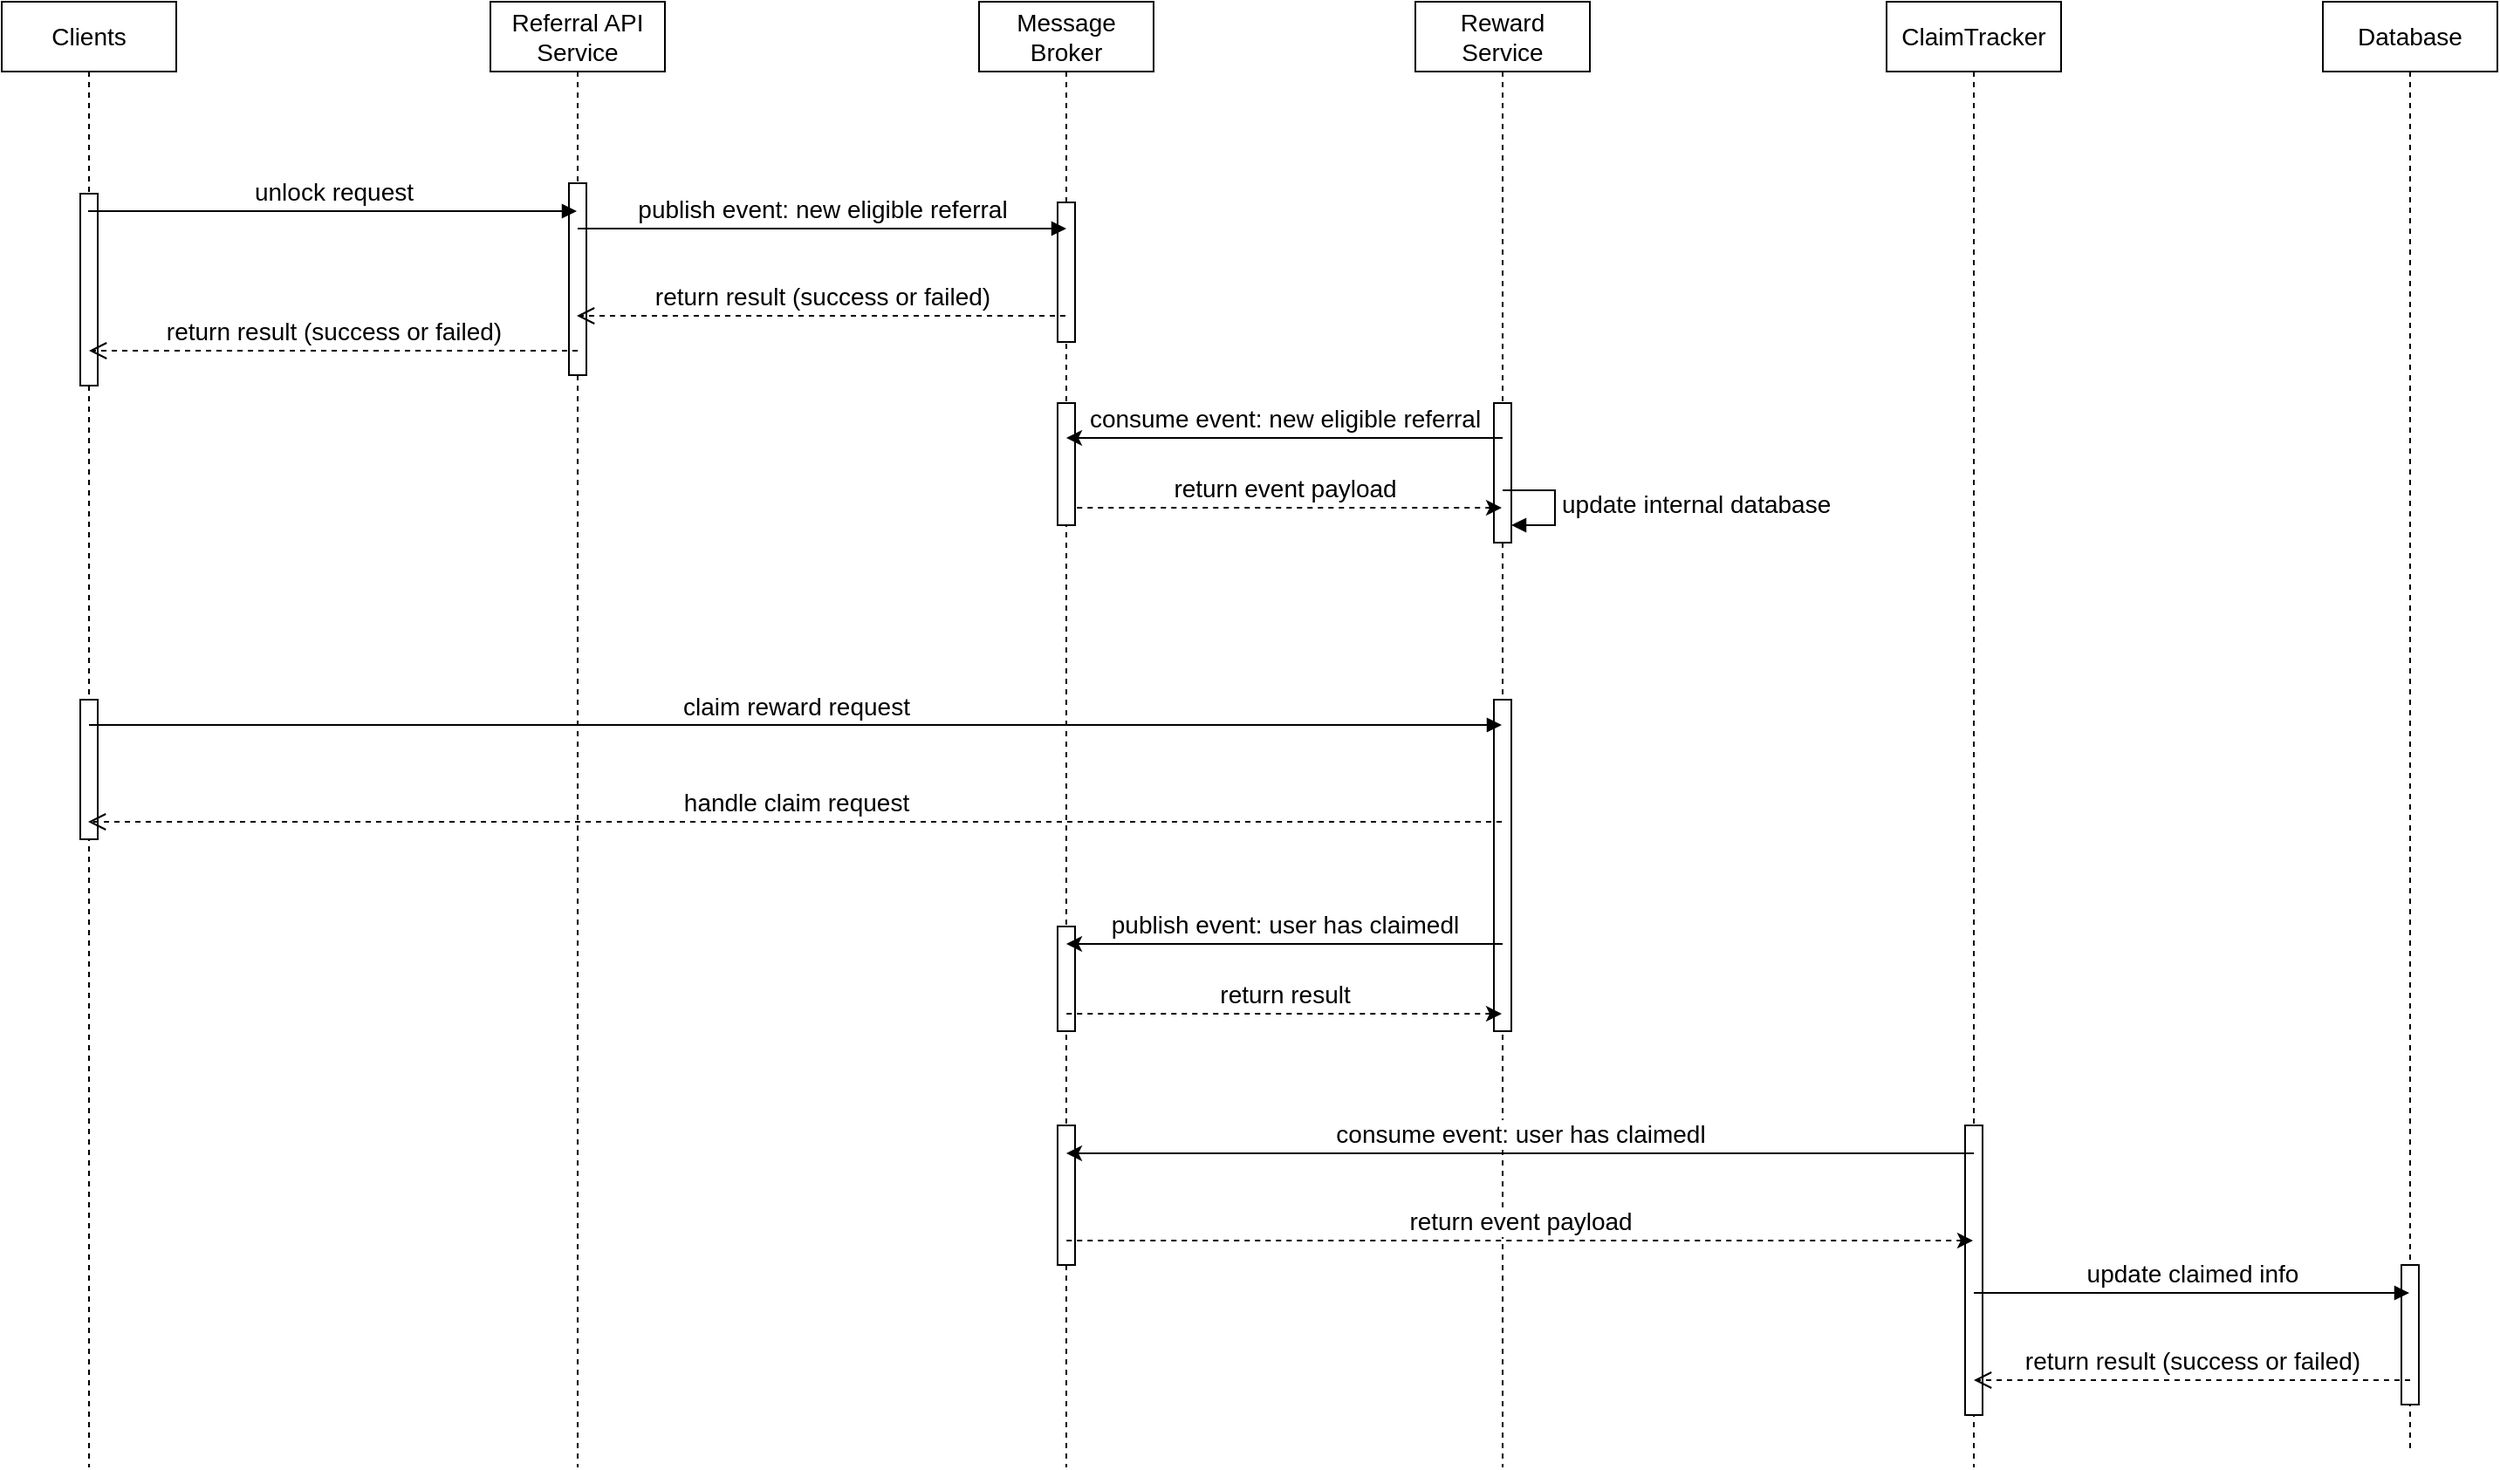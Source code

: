 <mxfile version="18.2.0" type="github">
  <diagram id="_uCbCru1dz9pbxuD4U3f" name="Page-1">
    <mxGraphModel dx="1426" dy="688" grid="1" gridSize="10" guides="1" tooltips="1" connect="1" arrows="1" fold="1" page="1" pageScale="1" pageWidth="850" pageHeight="1100" math="0" shadow="0">
      <root>
        <mxCell id="0" />
        <mxCell id="1" parent="0" />
        <mxCell id="41sfQqF2GvXdN220cYwM-4" value="Reward Service" style="shape=umlLifeline;perimeter=lifelinePerimeter;whiteSpace=wrap;html=1;container=1;collapsible=0;recursiveResize=0;outlineConnect=0;fontSize=14;" vertex="1" parent="1">
          <mxGeometry x="930" y="40" width="100" height="840" as="geometry" />
        </mxCell>
        <mxCell id="41sfQqF2GvXdN220cYwM-27" value="" style="html=1;points=[];perimeter=orthogonalPerimeter;fontSize=14;" vertex="1" parent="41sfQqF2GvXdN220cYwM-4">
          <mxGeometry x="45" y="230" width="10" height="80" as="geometry" />
        </mxCell>
        <mxCell id="41sfQqF2GvXdN220cYwM-32" value="" style="html=1;points=[];perimeter=orthogonalPerimeter;fontSize=14;" vertex="1" parent="1">
          <mxGeometry x="975" y="440" width="10" height="190" as="geometry" />
        </mxCell>
        <mxCell id="41sfQqF2GvXdN220cYwM-1" value="Clients" style="shape=umlLifeline;perimeter=lifelinePerimeter;whiteSpace=wrap;html=1;container=1;collapsible=0;recursiveResize=0;outlineConnect=0;fontSize=14;" vertex="1" parent="1">
          <mxGeometry x="120" y="40" width="100" height="840" as="geometry" />
        </mxCell>
        <mxCell id="41sfQqF2GvXdN220cYwM-22" value="" style="html=1;points=[];perimeter=orthogonalPerimeter;fontSize=14;" vertex="1" parent="41sfQqF2GvXdN220cYwM-1">
          <mxGeometry x="45" y="110" width="10" height="110" as="geometry" />
        </mxCell>
        <mxCell id="41sfQqF2GvXdN220cYwM-31" value="" style="html=1;points=[];perimeter=orthogonalPerimeter;fontSize=14;" vertex="1" parent="41sfQqF2GvXdN220cYwM-1">
          <mxGeometry x="45" y="400" width="10" height="80" as="geometry" />
        </mxCell>
        <mxCell id="41sfQqF2GvXdN220cYwM-2" value="Referral API Service" style="shape=umlLifeline;perimeter=lifelinePerimeter;whiteSpace=wrap;html=1;container=1;collapsible=0;recursiveResize=0;outlineConnect=0;fontSize=14;" vertex="1" parent="1">
          <mxGeometry x="400" y="40" width="100" height="840" as="geometry" />
        </mxCell>
        <mxCell id="41sfQqF2GvXdN220cYwM-23" value="" style="html=1;points=[];perimeter=orthogonalPerimeter;fontSize=14;" vertex="1" parent="41sfQqF2GvXdN220cYwM-2">
          <mxGeometry x="45" y="104" width="10" height="110" as="geometry" />
        </mxCell>
        <mxCell id="41sfQqF2GvXdN220cYwM-3" value="Message Broker" style="shape=umlLifeline;perimeter=lifelinePerimeter;whiteSpace=wrap;html=1;container=1;collapsible=0;recursiveResize=0;outlineConnect=0;fontSize=14;" vertex="1" parent="1">
          <mxGeometry x="680" y="40" width="100" height="840" as="geometry" />
        </mxCell>
        <mxCell id="41sfQqF2GvXdN220cYwM-24" value="" style="html=1;points=[];perimeter=orthogonalPerimeter;fontSize=14;" vertex="1" parent="41sfQqF2GvXdN220cYwM-3">
          <mxGeometry x="45" y="115" width="10" height="80" as="geometry" />
        </mxCell>
        <mxCell id="41sfQqF2GvXdN220cYwM-9" value="publish event: new eligible referral" style="html=1;verticalAlign=bottom;endArrow=block;rounded=0;fontSize=14;" edge="1" parent="41sfQqF2GvXdN220cYwM-3" source="41sfQqF2GvXdN220cYwM-2">
          <mxGeometry width="80" relative="1" as="geometry">
            <mxPoint x="-180" y="130" as="sourcePoint" />
            <mxPoint x="50" y="130" as="targetPoint" />
          </mxGeometry>
        </mxCell>
        <mxCell id="41sfQqF2GvXdN220cYwM-13" value="return event payload" style="html=1;verticalAlign=bottom;endArrow=none;dashed=1;endSize=8;rounded=0;fontSize=14;startArrow=classic;startFill=1;endFill=0;" edge="1" parent="41sfQqF2GvXdN220cYwM-3" source="41sfQqF2GvXdN220cYwM-4">
          <mxGeometry relative="1" as="geometry">
            <mxPoint x="130" y="290" as="sourcePoint" />
            <mxPoint x="50" y="290" as="targetPoint" />
          </mxGeometry>
        </mxCell>
        <mxCell id="41sfQqF2GvXdN220cYwM-25" value="" style="html=1;points=[];perimeter=orthogonalPerimeter;fontSize=14;" vertex="1" parent="41sfQqF2GvXdN220cYwM-3">
          <mxGeometry x="45" y="230" width="10" height="70" as="geometry" />
        </mxCell>
        <mxCell id="41sfQqF2GvXdN220cYwM-34" value="" style="html=1;points=[];perimeter=orthogonalPerimeter;fontSize=14;" vertex="1" parent="41sfQqF2GvXdN220cYwM-3">
          <mxGeometry x="45" y="530" width="10" height="60" as="geometry" />
        </mxCell>
        <mxCell id="41sfQqF2GvXdN220cYwM-35" value="" style="html=1;points=[];perimeter=orthogonalPerimeter;fontSize=14;" vertex="1" parent="41sfQqF2GvXdN220cYwM-3">
          <mxGeometry x="45" y="644" width="10" height="80" as="geometry" />
        </mxCell>
        <mxCell id="41sfQqF2GvXdN220cYwM-5" value="ClaimTracker" style="shape=umlLifeline;perimeter=lifelinePerimeter;whiteSpace=wrap;html=1;container=1;collapsible=0;recursiveResize=0;outlineConnect=0;fontSize=14;" vertex="1" parent="1">
          <mxGeometry x="1200" y="40" width="100" height="840" as="geometry" />
        </mxCell>
        <mxCell id="41sfQqF2GvXdN220cYwM-36" value="" style="html=1;points=[];perimeter=orthogonalPerimeter;fontSize=14;" vertex="1" parent="41sfQqF2GvXdN220cYwM-5">
          <mxGeometry x="45" y="644" width="10" height="166" as="geometry" />
        </mxCell>
        <mxCell id="41sfQqF2GvXdN220cYwM-6" value="Database" style="shape=umlLifeline;perimeter=lifelinePerimeter;whiteSpace=wrap;html=1;container=1;collapsible=0;recursiveResize=0;outlineConnect=0;fontSize=14;" vertex="1" parent="1">
          <mxGeometry x="1450" y="40" width="100" height="830" as="geometry" />
        </mxCell>
        <mxCell id="41sfQqF2GvXdN220cYwM-37" value="" style="html=1;points=[];perimeter=orthogonalPerimeter;fontSize=14;" vertex="1" parent="41sfQqF2GvXdN220cYwM-6">
          <mxGeometry x="45" y="724" width="10" height="80" as="geometry" />
        </mxCell>
        <mxCell id="41sfQqF2GvXdN220cYwM-20" value="update claimed info" style="html=1;verticalAlign=bottom;endArrow=block;rounded=0;fontSize=14;" edge="1" parent="41sfQqF2GvXdN220cYwM-6" target="41sfQqF2GvXdN220cYwM-6">
          <mxGeometry width="80" relative="1" as="geometry">
            <mxPoint x="-200" y="740" as="sourcePoint" />
            <mxPoint x="80.5" y="740" as="targetPoint" />
          </mxGeometry>
        </mxCell>
        <mxCell id="41sfQqF2GvXdN220cYwM-8" value="unlock request" style="html=1;verticalAlign=bottom;endArrow=block;rounded=0;fontSize=14;" edge="1" parent="1">
          <mxGeometry width="80" relative="1" as="geometry">
            <mxPoint x="169.5" y="160" as="sourcePoint" />
            <mxPoint x="449.5" y="160" as="targetPoint" />
          </mxGeometry>
        </mxCell>
        <mxCell id="41sfQqF2GvXdN220cYwM-10" value="return result (success or failed)" style="html=1;verticalAlign=bottom;endArrow=open;dashed=1;endSize=8;rounded=0;fontSize=14;" edge="1" parent="1">
          <mxGeometry relative="1" as="geometry">
            <mxPoint x="729.5" y="220" as="sourcePoint" />
            <mxPoint x="449.5" y="220" as="targetPoint" />
          </mxGeometry>
        </mxCell>
        <mxCell id="41sfQqF2GvXdN220cYwM-11" value="return result (success or failed)" style="html=1;verticalAlign=bottom;endArrow=open;dashed=1;endSize=8;rounded=0;fontSize=14;" edge="1" parent="1">
          <mxGeometry relative="1" as="geometry">
            <mxPoint x="450" y="240" as="sourcePoint" />
            <mxPoint x="170" y="240" as="targetPoint" />
          </mxGeometry>
        </mxCell>
        <mxCell id="41sfQqF2GvXdN220cYwM-12" value="consume event: new eligible referral" style="html=1;verticalAlign=bottom;endArrow=none;rounded=0;fontSize=14;startArrow=classic;startFill=1;endFill=0;" edge="1" parent="1">
          <mxGeometry width="80" relative="1" as="geometry">
            <mxPoint x="730" y="290" as="sourcePoint" />
            <mxPoint x="980" y="290" as="targetPoint" />
          </mxGeometry>
        </mxCell>
        <mxCell id="41sfQqF2GvXdN220cYwM-14" value="claim reward request" style="html=1;verticalAlign=bottom;endArrow=block;rounded=0;fontSize=14;" edge="1" parent="1" target="41sfQqF2GvXdN220cYwM-4">
          <mxGeometry width="80" relative="1" as="geometry">
            <mxPoint x="170" y="454.5" as="sourcePoint" />
            <mxPoint x="450" y="454.5" as="targetPoint" />
          </mxGeometry>
        </mxCell>
        <mxCell id="41sfQqF2GvXdN220cYwM-15" value="handle claim request" style="html=1;verticalAlign=bottom;endArrow=open;dashed=1;endSize=8;rounded=0;fontSize=14;" edge="1" parent="1">
          <mxGeometry relative="1" as="geometry">
            <mxPoint x="979.5" y="510" as="sourcePoint" />
            <mxPoint x="169.5" y="510" as="targetPoint" />
          </mxGeometry>
        </mxCell>
        <mxCell id="41sfQqF2GvXdN220cYwM-16" value="publish event: user has claimedl" style="html=1;verticalAlign=bottom;endArrow=none;rounded=0;fontSize=14;startArrow=classic;startFill=1;endFill=0;" edge="1" parent="1">
          <mxGeometry width="80" relative="1" as="geometry">
            <mxPoint x="730" y="580" as="sourcePoint" />
            <mxPoint x="980" y="580" as="targetPoint" />
          </mxGeometry>
        </mxCell>
        <mxCell id="41sfQqF2GvXdN220cYwM-17" value="return result" style="html=1;verticalAlign=bottom;endArrow=none;dashed=1;endSize=8;rounded=0;fontSize=14;startArrow=classic;startFill=1;endFill=0;" edge="1" parent="1">
          <mxGeometry relative="1" as="geometry">
            <mxPoint x="979.5" y="620" as="sourcePoint" />
            <mxPoint x="730" y="620" as="targetPoint" />
          </mxGeometry>
        </mxCell>
        <mxCell id="41sfQqF2GvXdN220cYwM-18" value="consume event: user has claimedl" style="html=1;verticalAlign=bottom;endArrow=none;rounded=0;fontSize=14;startArrow=classic;startFill=1;endFill=0;" edge="1" parent="1" source="41sfQqF2GvXdN220cYwM-3">
          <mxGeometry width="80" relative="1" as="geometry">
            <mxPoint x="1000" y="700" as="sourcePoint" />
            <mxPoint x="1250" y="700" as="targetPoint" />
          </mxGeometry>
        </mxCell>
        <mxCell id="41sfQqF2GvXdN220cYwM-19" value="return event payload" style="html=1;verticalAlign=bottom;endArrow=none;dashed=1;endSize=8;rounded=0;fontSize=14;startArrow=classic;startFill=1;endFill=0;" edge="1" parent="1" source="41sfQqF2GvXdN220cYwM-5">
          <mxGeometry relative="1" as="geometry">
            <mxPoint x="979.5" y="750" as="sourcePoint" />
            <mxPoint x="730" y="750" as="targetPoint" />
          </mxGeometry>
        </mxCell>
        <mxCell id="41sfQqF2GvXdN220cYwM-21" value="return result (success or failed)" style="html=1;verticalAlign=bottom;endArrow=open;dashed=1;endSize=8;rounded=0;fontSize=14;" edge="1" parent="1">
          <mxGeometry relative="1" as="geometry">
            <mxPoint x="1500" y="830" as="sourcePoint" />
            <mxPoint x="1250" y="830" as="targetPoint" />
          </mxGeometry>
        </mxCell>
        <mxCell id="41sfQqF2GvXdN220cYwM-30" value="update internal database" style="edgeStyle=orthogonalEdgeStyle;html=1;align=left;spacingLeft=2;endArrow=block;rounded=0;entryX=1;entryY=0;fontSize=14;" edge="1" parent="1">
          <mxGeometry relative="1" as="geometry">
            <mxPoint x="980" y="320" as="sourcePoint" />
            <Array as="points">
              <mxPoint x="1010" y="320" />
            </Array>
            <mxPoint x="985" y="340" as="targetPoint" />
          </mxGeometry>
        </mxCell>
      </root>
    </mxGraphModel>
  </diagram>
</mxfile>
